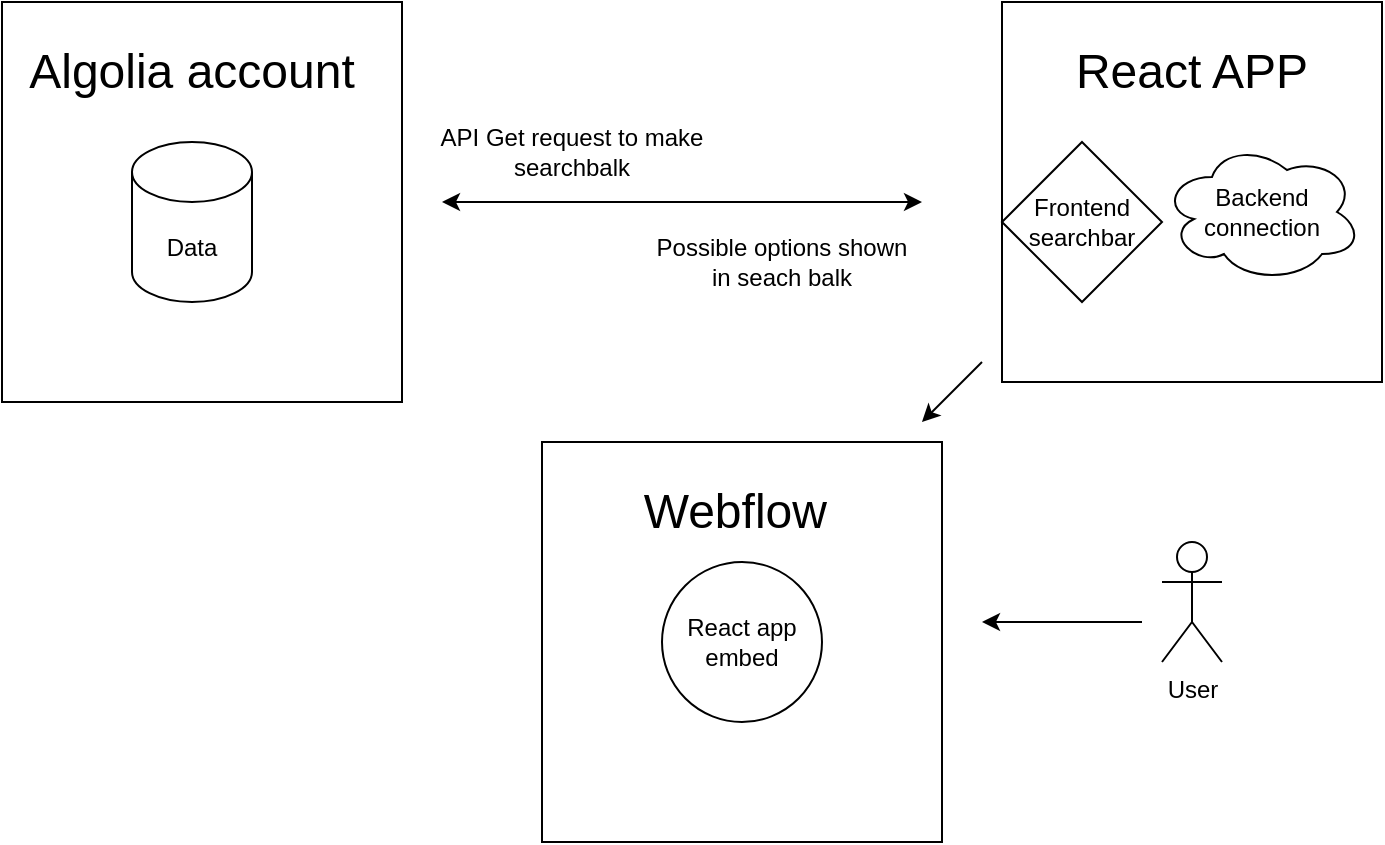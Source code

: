 <mxfile version="24.3.1" type="device">
  <diagram name="Page-1" id="Hyu2FiOhPKoWLrh9sgtj">
    <mxGraphModel dx="1290" dy="522" grid="1" gridSize="10" guides="1" tooltips="1" connect="1" arrows="1" fold="1" page="1" pageScale="1" pageWidth="850" pageHeight="1100" math="0" shadow="0">
      <root>
        <mxCell id="0" />
        <mxCell id="1" parent="0" />
        <mxCell id="G4uQYzGirpi4hmAw0lq7-1" value="" style="whiteSpace=wrap;html=1;aspect=fixed;" vertex="1" parent="1">
          <mxGeometry x="60" y="60" width="200" height="200" as="geometry" />
        </mxCell>
        <mxCell id="G4uQYzGirpi4hmAw0lq7-2" value="&lt;font style=&quot;font-size: 24px;&quot;&gt;Algolia account&lt;/font&gt;" style="text;html=1;align=center;verticalAlign=middle;whiteSpace=wrap;rounded=0;" vertex="1" parent="1">
          <mxGeometry x="70" y="60" width="170" height="70" as="geometry" />
        </mxCell>
        <mxCell id="G4uQYzGirpi4hmAw0lq7-3" value="Data" style="shape=cylinder3;whiteSpace=wrap;html=1;boundedLbl=1;backgroundOutline=1;size=15;" vertex="1" parent="1">
          <mxGeometry x="125" y="130" width="60" height="80" as="geometry" />
        </mxCell>
        <mxCell id="G4uQYzGirpi4hmAw0lq7-4" value="" style="endArrow=classic;startArrow=classic;html=1;rounded=0;" edge="1" parent="1">
          <mxGeometry width="50" height="50" relative="1" as="geometry">
            <mxPoint x="280" y="160" as="sourcePoint" />
            <mxPoint x="520" y="160" as="targetPoint" />
          </mxGeometry>
        </mxCell>
        <mxCell id="G4uQYzGirpi4hmAw0lq7-5" value="API Get request to make searchbalk" style="text;html=1;align=center;verticalAlign=middle;whiteSpace=wrap;rounded=0;" vertex="1" parent="1">
          <mxGeometry x="270" y="130" width="150" height="10" as="geometry" />
        </mxCell>
        <mxCell id="G4uQYzGirpi4hmAw0lq7-6" value="Possible options shown in seach balk" style="text;html=1;align=center;verticalAlign=middle;whiteSpace=wrap;rounded=0;" vertex="1" parent="1">
          <mxGeometry x="380" y="170" width="140" height="40" as="geometry" />
        </mxCell>
        <mxCell id="G4uQYzGirpi4hmAw0lq7-7" value="" style="whiteSpace=wrap;html=1;aspect=fixed;" vertex="1" parent="1">
          <mxGeometry x="560" y="60" width="190" height="190" as="geometry" />
        </mxCell>
        <mxCell id="G4uQYzGirpi4hmAw0lq7-8" value="&lt;font style=&quot;font-size: 24px;&quot;&gt;React APP&lt;/font&gt;" style="text;html=1;align=center;verticalAlign=middle;whiteSpace=wrap;rounded=0;" vertex="1" parent="1">
          <mxGeometry x="570" y="60" width="170" height="70" as="geometry" />
        </mxCell>
        <mxCell id="G4uQYzGirpi4hmAw0lq7-9" value="Backend connection" style="ellipse;shape=cloud;whiteSpace=wrap;html=1;" vertex="1" parent="1">
          <mxGeometry x="640" y="130" width="100" height="70" as="geometry" />
        </mxCell>
        <mxCell id="G4uQYzGirpi4hmAw0lq7-10" value="Frontend searchbar" style="rhombus;whiteSpace=wrap;html=1;" vertex="1" parent="1">
          <mxGeometry x="560" y="130" width="80" height="80" as="geometry" />
        </mxCell>
        <mxCell id="G4uQYzGirpi4hmAw0lq7-11" value="User" style="shape=umlActor;verticalLabelPosition=bottom;verticalAlign=top;html=1;outlineConnect=0;" vertex="1" parent="1">
          <mxGeometry x="640" y="330" width="30" height="60" as="geometry" />
        </mxCell>
        <mxCell id="G4uQYzGirpi4hmAw0lq7-12" value="" style="endArrow=classic;html=1;rounded=0;" edge="1" parent="1">
          <mxGeometry width="50" height="50" relative="1" as="geometry">
            <mxPoint x="630" y="370" as="sourcePoint" />
            <mxPoint x="550" y="370" as="targetPoint" />
          </mxGeometry>
        </mxCell>
        <mxCell id="G4uQYzGirpi4hmAw0lq7-17" value="" style="whiteSpace=wrap;html=1;aspect=fixed;" vertex="1" parent="1">
          <mxGeometry x="330" y="280" width="200" height="200" as="geometry" />
        </mxCell>
        <mxCell id="G4uQYzGirpi4hmAw0lq7-18" value="&lt;font style=&quot;font-size: 24px;&quot;&gt;Webflow&amp;nbsp;&lt;/font&gt;" style="text;html=1;align=center;verticalAlign=middle;whiteSpace=wrap;rounded=0;" vertex="1" parent="1">
          <mxGeometry x="345" y="280" width="170" height="70" as="geometry" />
        </mxCell>
        <mxCell id="G4uQYzGirpi4hmAw0lq7-19" value="" style="endArrow=classic;html=1;rounded=0;" edge="1" parent="1">
          <mxGeometry width="50" height="50" relative="1" as="geometry">
            <mxPoint x="550" y="240" as="sourcePoint" />
            <mxPoint x="520" y="270" as="targetPoint" />
          </mxGeometry>
        </mxCell>
        <mxCell id="G4uQYzGirpi4hmAw0lq7-20" value="React app embed" style="ellipse;whiteSpace=wrap;html=1;aspect=fixed;" vertex="1" parent="1">
          <mxGeometry x="390" y="340" width="80" height="80" as="geometry" />
        </mxCell>
      </root>
    </mxGraphModel>
  </diagram>
</mxfile>
